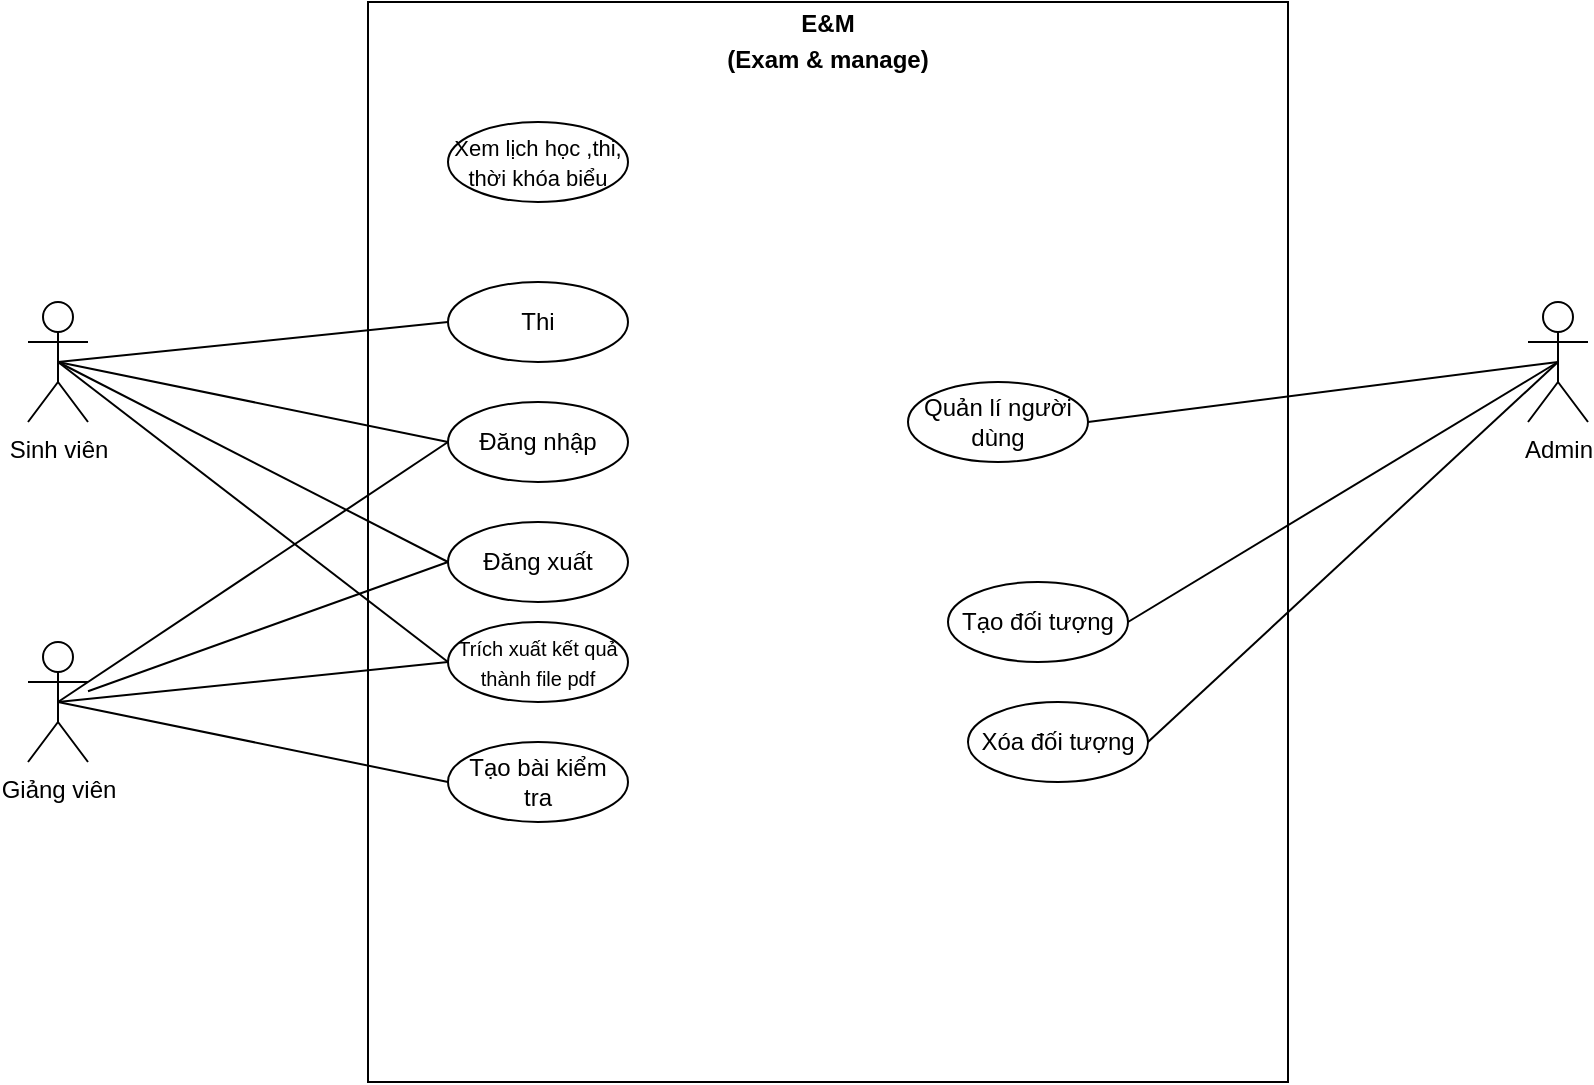 <mxfile version="20.8.20" type="github">
  <diagram name="Trang-1" id="g-sE_o_tMRhYuUjUanBY">
    <mxGraphModel dx="1290" dy="573" grid="1" gridSize="10" guides="1" tooltips="1" connect="1" arrows="1" fold="1" page="1" pageScale="1" pageWidth="850" pageHeight="1100" math="0" shadow="0">
      <root>
        <mxCell id="0" />
        <mxCell id="1" parent="0" />
        <mxCell id="FMET1eLDLGnvmdmq2ldW-1" value="Sinh viên" style="shape=umlActor;verticalLabelPosition=bottom;verticalAlign=top;html=1;outlineConnect=0;" vertex="1" parent="1">
          <mxGeometry x="50" y="260" width="30" height="60" as="geometry" />
        </mxCell>
        <mxCell id="FMET1eLDLGnvmdmq2ldW-2" value="Giảng viên" style="shape=umlActor;verticalLabelPosition=bottom;verticalAlign=top;html=1;outlineConnect=0;" vertex="1" parent="1">
          <mxGeometry x="50" y="430" width="30" height="60" as="geometry" />
        </mxCell>
        <mxCell id="FMET1eLDLGnvmdmq2ldW-3" value="Admin" style="shape=umlActor;verticalLabelPosition=bottom;verticalAlign=top;html=1;outlineConnect=0;" vertex="1" parent="1">
          <mxGeometry x="800" y="260" width="30" height="60" as="geometry" />
        </mxCell>
        <mxCell id="FMET1eLDLGnvmdmq2ldW-11" value="&lt;p style=&quot;margin:0px;margin-top:4px;text-align:center;&quot;&gt;&lt;b&gt;E&amp;amp;M&lt;/b&gt;&lt;/p&gt;&lt;p style=&quot;margin:0px;margin-top:4px;text-align:center;&quot;&gt;&lt;b&gt;(Exam &amp;amp; manage)&lt;/b&gt;&lt;/p&gt;&lt;div style=&quot;height:2px;&quot;&gt;&lt;/div&gt;" style="verticalAlign=top;align=left;overflow=fill;fontSize=12;fontFamily=Helvetica;html=1;" vertex="1" parent="1">
          <mxGeometry x="220" y="110" width="460" height="540" as="geometry" />
        </mxCell>
        <mxCell id="FMET1eLDLGnvmdmq2ldW-13" value="Đăng nhập" style="ellipse;whiteSpace=wrap;html=1;" vertex="1" parent="1">
          <mxGeometry x="260" y="310" width="90" height="40" as="geometry" />
        </mxCell>
        <mxCell id="FMET1eLDLGnvmdmq2ldW-16" value="" style="endArrow=none;html=1;rounded=0;exitX=0.5;exitY=0.5;exitDx=0;exitDy=0;exitPerimeter=0;entryX=0;entryY=0.5;entryDx=0;entryDy=0;" edge="1" parent="1" source="FMET1eLDLGnvmdmq2ldW-1" target="FMET1eLDLGnvmdmq2ldW-13">
          <mxGeometry relative="1" as="geometry">
            <mxPoint x="410" y="380" as="sourcePoint" />
            <mxPoint x="570" y="380" as="targetPoint" />
          </mxGeometry>
        </mxCell>
        <mxCell id="FMET1eLDLGnvmdmq2ldW-19" value="Đăng xuất" style="ellipse;whiteSpace=wrap;html=1;" vertex="1" parent="1">
          <mxGeometry x="260" y="370" width="90" height="40" as="geometry" />
        </mxCell>
        <mxCell id="FMET1eLDLGnvmdmq2ldW-20" value="Tạo bài kiểm &lt;br&gt;tra" style="ellipse;whiteSpace=wrap;html=1;" vertex="1" parent="1">
          <mxGeometry x="260" y="480" width="90" height="40" as="geometry" />
        </mxCell>
        <mxCell id="FMET1eLDLGnvmdmq2ldW-21" value="Quản lí người dùng" style="ellipse;whiteSpace=wrap;html=1;" vertex="1" parent="1">
          <mxGeometry x="490" y="300" width="90" height="40" as="geometry" />
        </mxCell>
        <mxCell id="FMET1eLDLGnvmdmq2ldW-22" value="Tạo đối tượng" style="ellipse;whiteSpace=wrap;html=1;" vertex="1" parent="1">
          <mxGeometry x="510" y="400" width="90" height="40" as="geometry" />
        </mxCell>
        <mxCell id="FMET1eLDLGnvmdmq2ldW-23" value="Xóa đối tượng" style="ellipse;whiteSpace=wrap;html=1;" vertex="1" parent="1">
          <mxGeometry x="520" y="460" width="90" height="40" as="geometry" />
        </mxCell>
        <mxCell id="FMET1eLDLGnvmdmq2ldW-25" value="&lt;font style=&quot;font-size: 10px;&quot;&gt;Trích xuất kết quả thành file pdf&lt;/font&gt;" style="ellipse;whiteSpace=wrap;html=1;" vertex="1" parent="1">
          <mxGeometry x="260" y="420" width="90" height="40" as="geometry" />
        </mxCell>
        <mxCell id="FMET1eLDLGnvmdmq2ldW-26" value="" style="endArrow=none;html=1;rounded=0;exitX=0.5;exitY=0.5;exitDx=0;exitDy=0;exitPerimeter=0;entryX=0;entryY=0.5;entryDx=0;entryDy=0;" edge="1" parent="1" source="FMET1eLDLGnvmdmq2ldW-1" target="FMET1eLDLGnvmdmq2ldW-25">
          <mxGeometry relative="1" as="geometry">
            <mxPoint x="115" y="180" as="sourcePoint" />
            <mxPoint x="270" y="190" as="targetPoint" />
          </mxGeometry>
        </mxCell>
        <mxCell id="FMET1eLDLGnvmdmq2ldW-27" value="" style="endArrow=none;html=1;rounded=0;exitX=0.5;exitY=0.5;exitDx=0;exitDy=0;exitPerimeter=0;entryX=0;entryY=0.5;entryDx=0;entryDy=0;" edge="1" parent="1" source="FMET1eLDLGnvmdmq2ldW-2" target="FMET1eLDLGnvmdmq2ldW-25">
          <mxGeometry relative="1" as="geometry">
            <mxPoint x="125" y="190" as="sourcePoint" />
            <mxPoint x="280" y="200" as="targetPoint" />
          </mxGeometry>
        </mxCell>
        <mxCell id="FMET1eLDLGnvmdmq2ldW-28" value="" style="endArrow=none;html=1;rounded=0;exitX=0.5;exitY=0.5;exitDx=0;exitDy=0;exitPerimeter=0;entryX=0;entryY=0.5;entryDx=0;entryDy=0;" edge="1" parent="1" source="FMET1eLDLGnvmdmq2ldW-2" target="FMET1eLDLGnvmdmq2ldW-13">
          <mxGeometry relative="1" as="geometry">
            <mxPoint x="135" y="200" as="sourcePoint" />
            <mxPoint x="290" y="210" as="targetPoint" />
          </mxGeometry>
        </mxCell>
        <mxCell id="FMET1eLDLGnvmdmq2ldW-29" value="" style="endArrow=none;html=1;rounded=0;exitX=0.5;exitY=0.5;exitDx=0;exitDy=0;exitPerimeter=0;entryX=0;entryY=0.5;entryDx=0;entryDy=0;" edge="1" parent="1" source="FMET1eLDLGnvmdmq2ldW-1" target="FMET1eLDLGnvmdmq2ldW-19">
          <mxGeometry relative="1" as="geometry">
            <mxPoint x="145" y="210" as="sourcePoint" />
            <mxPoint x="300" y="220" as="targetPoint" />
          </mxGeometry>
        </mxCell>
        <mxCell id="FMET1eLDLGnvmdmq2ldW-30" value="" style="endArrow=none;html=1;rounded=0;entryX=0;entryY=0.5;entryDx=0;entryDy=0;" edge="1" parent="1" source="FMET1eLDLGnvmdmq2ldW-2" target="FMET1eLDLGnvmdmq2ldW-19">
          <mxGeometry relative="1" as="geometry">
            <mxPoint x="155" y="220" as="sourcePoint" />
            <mxPoint x="310" y="230" as="targetPoint" />
          </mxGeometry>
        </mxCell>
        <mxCell id="FMET1eLDLGnvmdmq2ldW-31" value="" style="endArrow=none;html=1;rounded=0;exitX=1;exitY=0.5;exitDx=0;exitDy=0;entryX=0.5;entryY=0.5;entryDx=0;entryDy=0;entryPerimeter=0;" edge="1" parent="1" source="FMET1eLDLGnvmdmq2ldW-21" target="FMET1eLDLGnvmdmq2ldW-3">
          <mxGeometry relative="1" as="geometry">
            <mxPoint x="165" y="230" as="sourcePoint" />
            <mxPoint x="320" y="240" as="targetPoint" />
          </mxGeometry>
        </mxCell>
        <mxCell id="FMET1eLDLGnvmdmq2ldW-32" value="Thi" style="ellipse;whiteSpace=wrap;html=1;" vertex="1" parent="1">
          <mxGeometry x="260" y="250" width="90" height="40" as="geometry" />
        </mxCell>
        <mxCell id="FMET1eLDLGnvmdmq2ldW-34" value="" style="endArrow=none;html=1;rounded=0;exitX=0;exitY=0.5;exitDx=0;exitDy=0;entryX=0.5;entryY=0.5;entryDx=0;entryDy=0;entryPerimeter=0;" edge="1" parent="1" source="FMET1eLDLGnvmdmq2ldW-20" target="FMET1eLDLGnvmdmq2ldW-2">
          <mxGeometry relative="1" as="geometry">
            <mxPoint x="590" y="330" as="sourcePoint" />
            <mxPoint x="825" y="300" as="targetPoint" />
          </mxGeometry>
        </mxCell>
        <mxCell id="FMET1eLDLGnvmdmq2ldW-35" value="" style="endArrow=none;html=1;rounded=0;exitX=0;exitY=0.5;exitDx=0;exitDy=0;entryX=0.5;entryY=0.5;entryDx=0;entryDy=0;entryPerimeter=0;" edge="1" parent="1" source="FMET1eLDLGnvmdmq2ldW-32" target="FMET1eLDLGnvmdmq2ldW-1">
          <mxGeometry relative="1" as="geometry">
            <mxPoint x="600" y="340" as="sourcePoint" />
            <mxPoint x="835" y="310" as="targetPoint" />
          </mxGeometry>
        </mxCell>
        <mxCell id="FMET1eLDLGnvmdmq2ldW-36" value="" style="endArrow=none;html=1;rounded=0;exitX=1;exitY=0.5;exitDx=0;exitDy=0;entryX=0.5;entryY=0.5;entryDx=0;entryDy=0;entryPerimeter=0;" edge="1" parent="1" source="FMET1eLDLGnvmdmq2ldW-22" target="FMET1eLDLGnvmdmq2ldW-3">
          <mxGeometry relative="1" as="geometry">
            <mxPoint x="610" y="350" as="sourcePoint" />
            <mxPoint x="845" y="320" as="targetPoint" />
          </mxGeometry>
        </mxCell>
        <mxCell id="FMET1eLDLGnvmdmq2ldW-37" value="" style="endArrow=none;html=1;rounded=0;exitX=1;exitY=0.5;exitDx=0;exitDy=0;entryX=0.5;entryY=0.5;entryDx=0;entryDy=0;entryPerimeter=0;" edge="1" parent="1" source="FMET1eLDLGnvmdmq2ldW-23" target="FMET1eLDLGnvmdmq2ldW-3">
          <mxGeometry relative="1" as="geometry">
            <mxPoint x="620" y="360" as="sourcePoint" />
            <mxPoint x="855" y="330" as="targetPoint" />
          </mxGeometry>
        </mxCell>
        <mxCell id="FMET1eLDLGnvmdmq2ldW-40" value="&lt;font style=&quot;font-size: 11px;&quot;&gt;Xem lịch học ,thi, thời khóa biểu&lt;/font&gt;" style="ellipse;whiteSpace=wrap;html=1;" vertex="1" parent="1">
          <mxGeometry x="260" y="170" width="90" height="40" as="geometry" />
        </mxCell>
      </root>
    </mxGraphModel>
  </diagram>
</mxfile>
